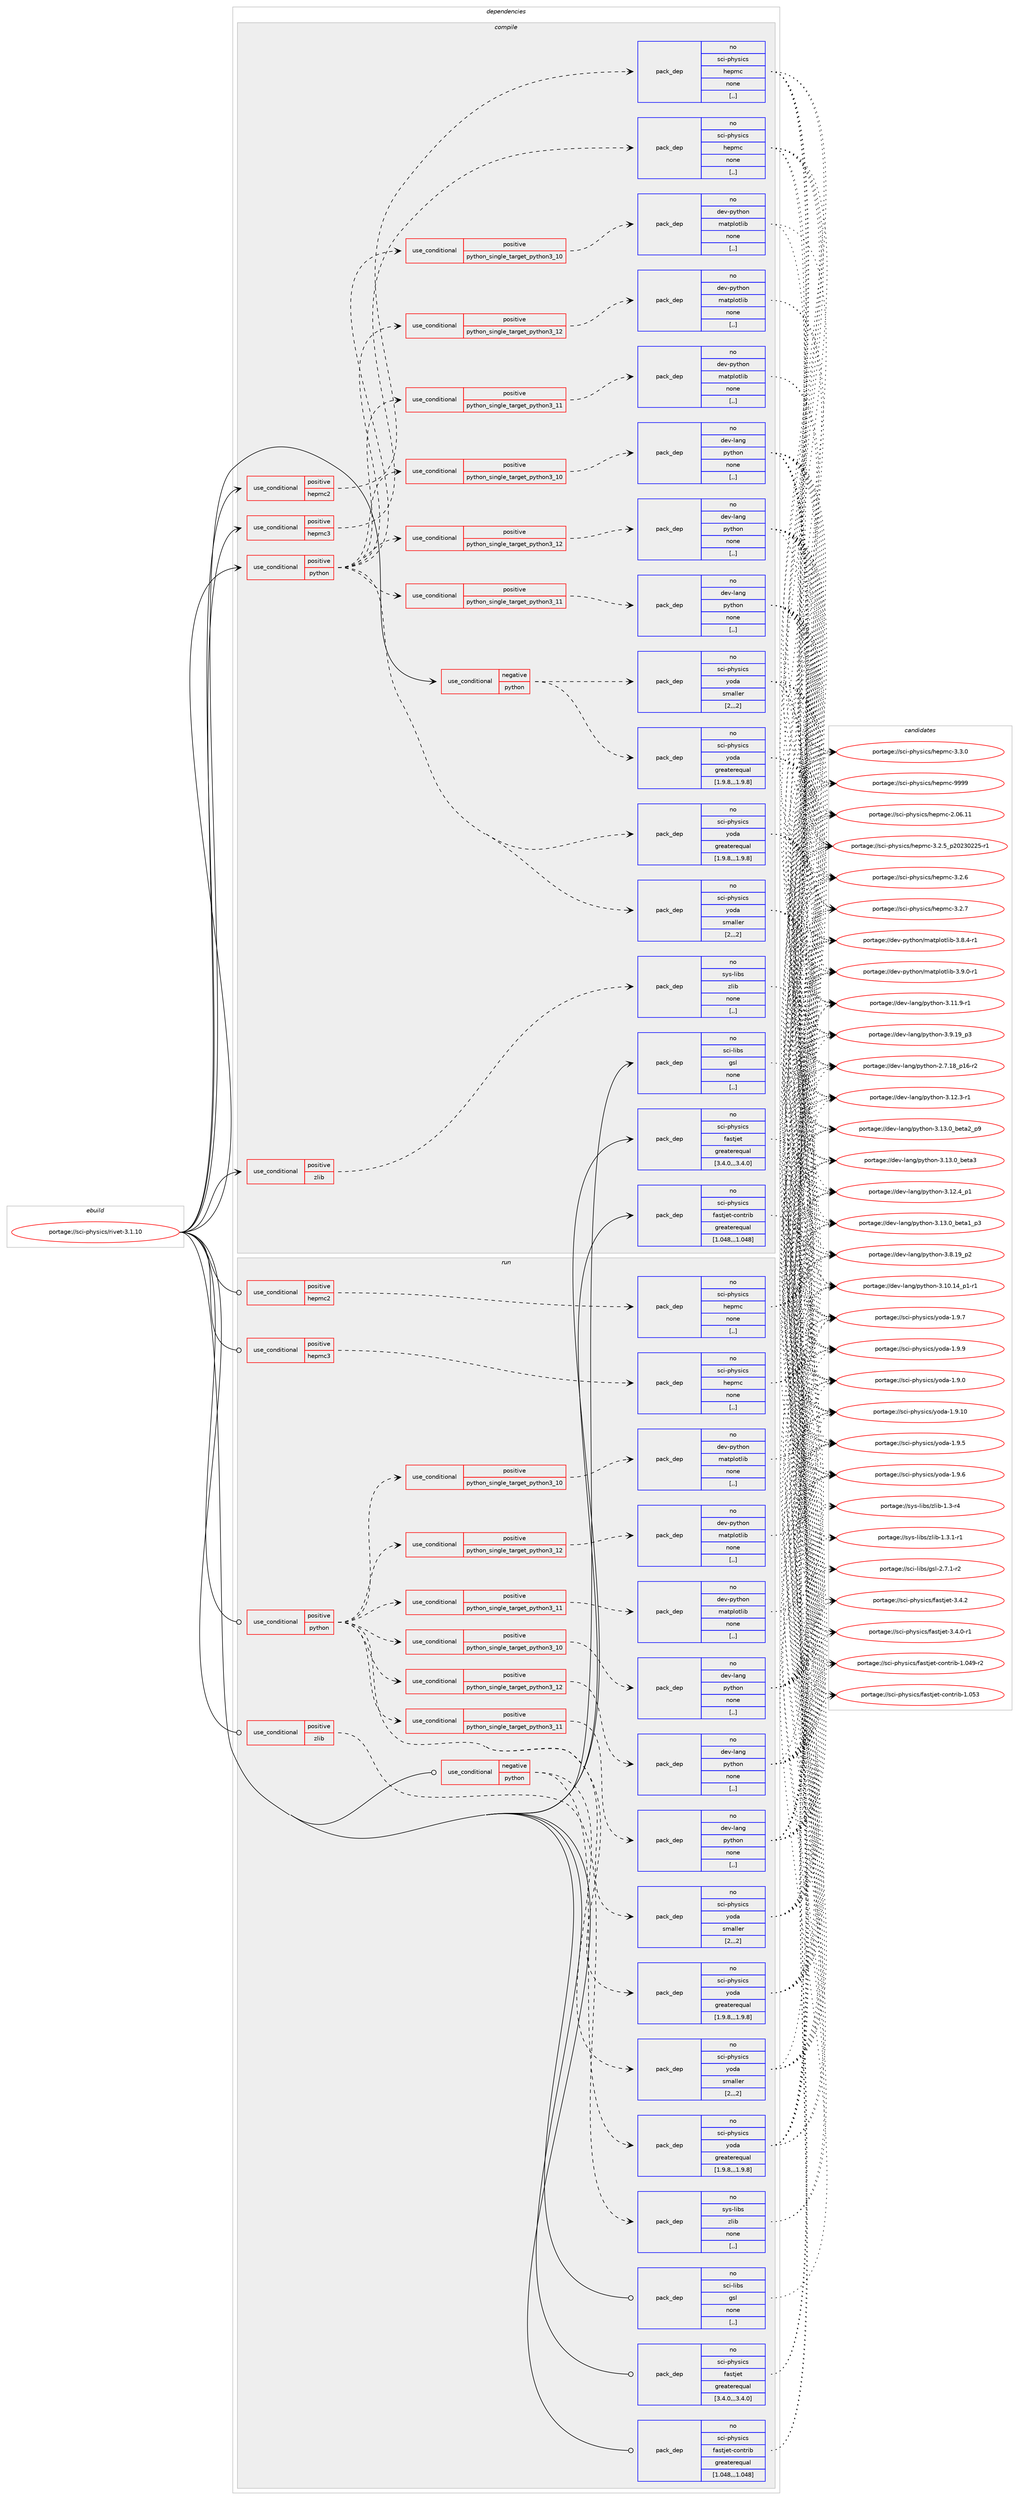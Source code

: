 digraph prolog {

# *************
# Graph options
# *************

newrank=true;
concentrate=true;
compound=true;
graph [rankdir=LR,fontname=Helvetica,fontsize=10,ranksep=1.5];#, ranksep=2.5, nodesep=0.2];
edge  [arrowhead=vee];
node  [fontname=Helvetica,fontsize=10];

# **********
# The ebuild
# **********

subgraph cluster_leftcol {
color=gray;
rank=same;
label=<<i>ebuild</i>>;
id [label="portage://sci-physics/rivet-3.1.10", color=red, width=4, href="../sci-physics/rivet-3.1.10.svg"];
}

# ****************
# The dependencies
# ****************

subgraph cluster_midcol {
color=gray;
label=<<i>dependencies</i>>;
subgraph cluster_compile {
fillcolor="#eeeeee";
style=filled;
label=<<i>compile</i>>;
subgraph cond106455 {
dependency401530 [label=<<TABLE BORDER="0" CELLBORDER="1" CELLSPACING="0" CELLPADDING="4"><TR><TD ROWSPAN="3" CELLPADDING="10">use_conditional</TD></TR><TR><TD>negative</TD></TR><TR><TD>python</TD></TR></TABLE>>, shape=none, color=red];
subgraph pack292241 {
dependency401531 [label=<<TABLE BORDER="0" CELLBORDER="1" CELLSPACING="0" CELLPADDING="4" WIDTH="220"><TR><TD ROWSPAN="6" CELLPADDING="30">pack_dep</TD></TR><TR><TD WIDTH="110">no</TD></TR><TR><TD>sci-physics</TD></TR><TR><TD>yoda</TD></TR><TR><TD>greaterequal</TD></TR><TR><TD>[1.9.8,,,1.9.8]</TD></TR></TABLE>>, shape=none, color=blue];
}
dependency401530:e -> dependency401531:w [weight=20,style="dashed",arrowhead="vee"];
subgraph pack292242 {
dependency401532 [label=<<TABLE BORDER="0" CELLBORDER="1" CELLSPACING="0" CELLPADDING="4" WIDTH="220"><TR><TD ROWSPAN="6" CELLPADDING="30">pack_dep</TD></TR><TR><TD WIDTH="110">no</TD></TR><TR><TD>sci-physics</TD></TR><TR><TD>yoda</TD></TR><TR><TD>smaller</TD></TR><TR><TD>[2,,,2]</TD></TR></TABLE>>, shape=none, color=blue];
}
dependency401530:e -> dependency401532:w [weight=20,style="dashed",arrowhead="vee"];
}
id:e -> dependency401530:w [weight=20,style="solid",arrowhead="vee"];
subgraph cond106456 {
dependency401533 [label=<<TABLE BORDER="0" CELLBORDER="1" CELLSPACING="0" CELLPADDING="4"><TR><TD ROWSPAN="3" CELLPADDING="10">use_conditional</TD></TR><TR><TD>positive</TD></TR><TR><TD>hepmc2</TD></TR></TABLE>>, shape=none, color=red];
subgraph pack292243 {
dependency401534 [label=<<TABLE BORDER="0" CELLBORDER="1" CELLSPACING="0" CELLPADDING="4" WIDTH="220"><TR><TD ROWSPAN="6" CELLPADDING="30">pack_dep</TD></TR><TR><TD WIDTH="110">no</TD></TR><TR><TD>sci-physics</TD></TR><TR><TD>hepmc</TD></TR><TR><TD>none</TD></TR><TR><TD>[,,]</TD></TR></TABLE>>, shape=none, color=blue];
}
dependency401533:e -> dependency401534:w [weight=20,style="dashed",arrowhead="vee"];
}
id:e -> dependency401533:w [weight=20,style="solid",arrowhead="vee"];
subgraph cond106457 {
dependency401535 [label=<<TABLE BORDER="0" CELLBORDER="1" CELLSPACING="0" CELLPADDING="4"><TR><TD ROWSPAN="3" CELLPADDING="10">use_conditional</TD></TR><TR><TD>positive</TD></TR><TR><TD>hepmc3</TD></TR></TABLE>>, shape=none, color=red];
subgraph pack292244 {
dependency401536 [label=<<TABLE BORDER="0" CELLBORDER="1" CELLSPACING="0" CELLPADDING="4" WIDTH="220"><TR><TD ROWSPAN="6" CELLPADDING="30">pack_dep</TD></TR><TR><TD WIDTH="110">no</TD></TR><TR><TD>sci-physics</TD></TR><TR><TD>hepmc</TD></TR><TR><TD>none</TD></TR><TR><TD>[,,]</TD></TR></TABLE>>, shape=none, color=blue];
}
dependency401535:e -> dependency401536:w [weight=20,style="dashed",arrowhead="vee"];
}
id:e -> dependency401535:w [weight=20,style="solid",arrowhead="vee"];
subgraph cond106458 {
dependency401537 [label=<<TABLE BORDER="0" CELLBORDER="1" CELLSPACING="0" CELLPADDING="4"><TR><TD ROWSPAN="3" CELLPADDING="10">use_conditional</TD></TR><TR><TD>positive</TD></TR><TR><TD>python</TD></TR></TABLE>>, shape=none, color=red];
subgraph cond106459 {
dependency401538 [label=<<TABLE BORDER="0" CELLBORDER="1" CELLSPACING="0" CELLPADDING="4"><TR><TD ROWSPAN="3" CELLPADDING="10">use_conditional</TD></TR><TR><TD>positive</TD></TR><TR><TD>python_single_target_python3_10</TD></TR></TABLE>>, shape=none, color=red];
subgraph pack292245 {
dependency401539 [label=<<TABLE BORDER="0" CELLBORDER="1" CELLSPACING="0" CELLPADDING="4" WIDTH="220"><TR><TD ROWSPAN="6" CELLPADDING="30">pack_dep</TD></TR><TR><TD WIDTH="110">no</TD></TR><TR><TD>dev-lang</TD></TR><TR><TD>python</TD></TR><TR><TD>none</TD></TR><TR><TD>[,,]</TD></TR></TABLE>>, shape=none, color=blue];
}
dependency401538:e -> dependency401539:w [weight=20,style="dashed",arrowhead="vee"];
}
dependency401537:e -> dependency401538:w [weight=20,style="dashed",arrowhead="vee"];
subgraph cond106460 {
dependency401540 [label=<<TABLE BORDER="0" CELLBORDER="1" CELLSPACING="0" CELLPADDING="4"><TR><TD ROWSPAN="3" CELLPADDING="10">use_conditional</TD></TR><TR><TD>positive</TD></TR><TR><TD>python_single_target_python3_11</TD></TR></TABLE>>, shape=none, color=red];
subgraph pack292246 {
dependency401541 [label=<<TABLE BORDER="0" CELLBORDER="1" CELLSPACING="0" CELLPADDING="4" WIDTH="220"><TR><TD ROWSPAN="6" CELLPADDING="30">pack_dep</TD></TR><TR><TD WIDTH="110">no</TD></TR><TR><TD>dev-lang</TD></TR><TR><TD>python</TD></TR><TR><TD>none</TD></TR><TR><TD>[,,]</TD></TR></TABLE>>, shape=none, color=blue];
}
dependency401540:e -> dependency401541:w [weight=20,style="dashed",arrowhead="vee"];
}
dependency401537:e -> dependency401540:w [weight=20,style="dashed",arrowhead="vee"];
subgraph cond106461 {
dependency401542 [label=<<TABLE BORDER="0" CELLBORDER="1" CELLSPACING="0" CELLPADDING="4"><TR><TD ROWSPAN="3" CELLPADDING="10">use_conditional</TD></TR><TR><TD>positive</TD></TR><TR><TD>python_single_target_python3_12</TD></TR></TABLE>>, shape=none, color=red];
subgraph pack292247 {
dependency401543 [label=<<TABLE BORDER="0" CELLBORDER="1" CELLSPACING="0" CELLPADDING="4" WIDTH="220"><TR><TD ROWSPAN="6" CELLPADDING="30">pack_dep</TD></TR><TR><TD WIDTH="110">no</TD></TR><TR><TD>dev-lang</TD></TR><TR><TD>python</TD></TR><TR><TD>none</TD></TR><TR><TD>[,,]</TD></TR></TABLE>>, shape=none, color=blue];
}
dependency401542:e -> dependency401543:w [weight=20,style="dashed",arrowhead="vee"];
}
dependency401537:e -> dependency401542:w [weight=20,style="dashed",arrowhead="vee"];
subgraph cond106462 {
dependency401544 [label=<<TABLE BORDER="0" CELLBORDER="1" CELLSPACING="0" CELLPADDING="4"><TR><TD ROWSPAN="3" CELLPADDING="10">use_conditional</TD></TR><TR><TD>positive</TD></TR><TR><TD>python_single_target_python3_10</TD></TR></TABLE>>, shape=none, color=red];
subgraph pack292248 {
dependency401545 [label=<<TABLE BORDER="0" CELLBORDER="1" CELLSPACING="0" CELLPADDING="4" WIDTH="220"><TR><TD ROWSPAN="6" CELLPADDING="30">pack_dep</TD></TR><TR><TD WIDTH="110">no</TD></TR><TR><TD>dev-python</TD></TR><TR><TD>matplotlib</TD></TR><TR><TD>none</TD></TR><TR><TD>[,,]</TD></TR></TABLE>>, shape=none, color=blue];
}
dependency401544:e -> dependency401545:w [weight=20,style="dashed",arrowhead="vee"];
}
dependency401537:e -> dependency401544:w [weight=20,style="dashed",arrowhead="vee"];
subgraph cond106463 {
dependency401546 [label=<<TABLE BORDER="0" CELLBORDER="1" CELLSPACING="0" CELLPADDING="4"><TR><TD ROWSPAN="3" CELLPADDING="10">use_conditional</TD></TR><TR><TD>positive</TD></TR><TR><TD>python_single_target_python3_11</TD></TR></TABLE>>, shape=none, color=red];
subgraph pack292249 {
dependency401547 [label=<<TABLE BORDER="0" CELLBORDER="1" CELLSPACING="0" CELLPADDING="4" WIDTH="220"><TR><TD ROWSPAN="6" CELLPADDING="30">pack_dep</TD></TR><TR><TD WIDTH="110">no</TD></TR><TR><TD>dev-python</TD></TR><TR><TD>matplotlib</TD></TR><TR><TD>none</TD></TR><TR><TD>[,,]</TD></TR></TABLE>>, shape=none, color=blue];
}
dependency401546:e -> dependency401547:w [weight=20,style="dashed",arrowhead="vee"];
}
dependency401537:e -> dependency401546:w [weight=20,style="dashed",arrowhead="vee"];
subgraph cond106464 {
dependency401548 [label=<<TABLE BORDER="0" CELLBORDER="1" CELLSPACING="0" CELLPADDING="4"><TR><TD ROWSPAN="3" CELLPADDING="10">use_conditional</TD></TR><TR><TD>positive</TD></TR><TR><TD>python_single_target_python3_12</TD></TR></TABLE>>, shape=none, color=red];
subgraph pack292250 {
dependency401549 [label=<<TABLE BORDER="0" CELLBORDER="1" CELLSPACING="0" CELLPADDING="4" WIDTH="220"><TR><TD ROWSPAN="6" CELLPADDING="30">pack_dep</TD></TR><TR><TD WIDTH="110">no</TD></TR><TR><TD>dev-python</TD></TR><TR><TD>matplotlib</TD></TR><TR><TD>none</TD></TR><TR><TD>[,,]</TD></TR></TABLE>>, shape=none, color=blue];
}
dependency401548:e -> dependency401549:w [weight=20,style="dashed",arrowhead="vee"];
}
dependency401537:e -> dependency401548:w [weight=20,style="dashed",arrowhead="vee"];
subgraph pack292251 {
dependency401550 [label=<<TABLE BORDER="0" CELLBORDER="1" CELLSPACING="0" CELLPADDING="4" WIDTH="220"><TR><TD ROWSPAN="6" CELLPADDING="30">pack_dep</TD></TR><TR><TD WIDTH="110">no</TD></TR><TR><TD>sci-physics</TD></TR><TR><TD>yoda</TD></TR><TR><TD>greaterequal</TD></TR><TR><TD>[1.9.8,,,1.9.8]</TD></TR></TABLE>>, shape=none, color=blue];
}
dependency401537:e -> dependency401550:w [weight=20,style="dashed",arrowhead="vee"];
subgraph pack292252 {
dependency401551 [label=<<TABLE BORDER="0" CELLBORDER="1" CELLSPACING="0" CELLPADDING="4" WIDTH="220"><TR><TD ROWSPAN="6" CELLPADDING="30">pack_dep</TD></TR><TR><TD WIDTH="110">no</TD></TR><TR><TD>sci-physics</TD></TR><TR><TD>yoda</TD></TR><TR><TD>smaller</TD></TR><TR><TD>[2,,,2]</TD></TR></TABLE>>, shape=none, color=blue];
}
dependency401537:e -> dependency401551:w [weight=20,style="dashed",arrowhead="vee"];
}
id:e -> dependency401537:w [weight=20,style="solid",arrowhead="vee"];
subgraph cond106465 {
dependency401552 [label=<<TABLE BORDER="0" CELLBORDER="1" CELLSPACING="0" CELLPADDING="4"><TR><TD ROWSPAN="3" CELLPADDING="10">use_conditional</TD></TR><TR><TD>positive</TD></TR><TR><TD>zlib</TD></TR></TABLE>>, shape=none, color=red];
subgraph pack292253 {
dependency401553 [label=<<TABLE BORDER="0" CELLBORDER="1" CELLSPACING="0" CELLPADDING="4" WIDTH="220"><TR><TD ROWSPAN="6" CELLPADDING="30">pack_dep</TD></TR><TR><TD WIDTH="110">no</TD></TR><TR><TD>sys-libs</TD></TR><TR><TD>zlib</TD></TR><TR><TD>none</TD></TR><TR><TD>[,,]</TD></TR></TABLE>>, shape=none, color=blue];
}
dependency401552:e -> dependency401553:w [weight=20,style="dashed",arrowhead="vee"];
}
id:e -> dependency401552:w [weight=20,style="solid",arrowhead="vee"];
subgraph pack292254 {
dependency401554 [label=<<TABLE BORDER="0" CELLBORDER="1" CELLSPACING="0" CELLPADDING="4" WIDTH="220"><TR><TD ROWSPAN="6" CELLPADDING="30">pack_dep</TD></TR><TR><TD WIDTH="110">no</TD></TR><TR><TD>sci-libs</TD></TR><TR><TD>gsl</TD></TR><TR><TD>none</TD></TR><TR><TD>[,,]</TD></TR></TABLE>>, shape=none, color=blue];
}
id:e -> dependency401554:w [weight=20,style="solid",arrowhead="vee"];
subgraph pack292255 {
dependency401555 [label=<<TABLE BORDER="0" CELLBORDER="1" CELLSPACING="0" CELLPADDING="4" WIDTH="220"><TR><TD ROWSPAN="6" CELLPADDING="30">pack_dep</TD></TR><TR><TD WIDTH="110">no</TD></TR><TR><TD>sci-physics</TD></TR><TR><TD>fastjet</TD></TR><TR><TD>greaterequal</TD></TR><TR><TD>[3.4.0,,,3.4.0]</TD></TR></TABLE>>, shape=none, color=blue];
}
id:e -> dependency401555:w [weight=20,style="solid",arrowhead="vee"];
subgraph pack292256 {
dependency401556 [label=<<TABLE BORDER="0" CELLBORDER="1" CELLSPACING="0" CELLPADDING="4" WIDTH="220"><TR><TD ROWSPAN="6" CELLPADDING="30">pack_dep</TD></TR><TR><TD WIDTH="110">no</TD></TR><TR><TD>sci-physics</TD></TR><TR><TD>fastjet-contrib</TD></TR><TR><TD>greaterequal</TD></TR><TR><TD>[1.048,,,1.048]</TD></TR></TABLE>>, shape=none, color=blue];
}
id:e -> dependency401556:w [weight=20,style="solid",arrowhead="vee"];
}
subgraph cluster_compileandrun {
fillcolor="#eeeeee";
style=filled;
label=<<i>compile and run</i>>;
}
subgraph cluster_run {
fillcolor="#eeeeee";
style=filled;
label=<<i>run</i>>;
subgraph cond106466 {
dependency401557 [label=<<TABLE BORDER="0" CELLBORDER="1" CELLSPACING="0" CELLPADDING="4"><TR><TD ROWSPAN="3" CELLPADDING="10">use_conditional</TD></TR><TR><TD>negative</TD></TR><TR><TD>python</TD></TR></TABLE>>, shape=none, color=red];
subgraph pack292257 {
dependency401558 [label=<<TABLE BORDER="0" CELLBORDER="1" CELLSPACING="0" CELLPADDING="4" WIDTH="220"><TR><TD ROWSPAN="6" CELLPADDING="30">pack_dep</TD></TR><TR><TD WIDTH="110">no</TD></TR><TR><TD>sci-physics</TD></TR><TR><TD>yoda</TD></TR><TR><TD>greaterequal</TD></TR><TR><TD>[1.9.8,,,1.9.8]</TD></TR></TABLE>>, shape=none, color=blue];
}
dependency401557:e -> dependency401558:w [weight=20,style="dashed",arrowhead="vee"];
subgraph pack292258 {
dependency401559 [label=<<TABLE BORDER="0" CELLBORDER="1" CELLSPACING="0" CELLPADDING="4" WIDTH="220"><TR><TD ROWSPAN="6" CELLPADDING="30">pack_dep</TD></TR><TR><TD WIDTH="110">no</TD></TR><TR><TD>sci-physics</TD></TR><TR><TD>yoda</TD></TR><TR><TD>smaller</TD></TR><TR><TD>[2,,,2]</TD></TR></TABLE>>, shape=none, color=blue];
}
dependency401557:e -> dependency401559:w [weight=20,style="dashed",arrowhead="vee"];
}
id:e -> dependency401557:w [weight=20,style="solid",arrowhead="odot"];
subgraph cond106467 {
dependency401560 [label=<<TABLE BORDER="0" CELLBORDER="1" CELLSPACING="0" CELLPADDING="4"><TR><TD ROWSPAN="3" CELLPADDING="10">use_conditional</TD></TR><TR><TD>positive</TD></TR><TR><TD>hepmc2</TD></TR></TABLE>>, shape=none, color=red];
subgraph pack292259 {
dependency401561 [label=<<TABLE BORDER="0" CELLBORDER="1" CELLSPACING="0" CELLPADDING="4" WIDTH="220"><TR><TD ROWSPAN="6" CELLPADDING="30">pack_dep</TD></TR><TR><TD WIDTH="110">no</TD></TR><TR><TD>sci-physics</TD></TR><TR><TD>hepmc</TD></TR><TR><TD>none</TD></TR><TR><TD>[,,]</TD></TR></TABLE>>, shape=none, color=blue];
}
dependency401560:e -> dependency401561:w [weight=20,style="dashed",arrowhead="vee"];
}
id:e -> dependency401560:w [weight=20,style="solid",arrowhead="odot"];
subgraph cond106468 {
dependency401562 [label=<<TABLE BORDER="0" CELLBORDER="1" CELLSPACING="0" CELLPADDING="4"><TR><TD ROWSPAN="3" CELLPADDING="10">use_conditional</TD></TR><TR><TD>positive</TD></TR><TR><TD>hepmc3</TD></TR></TABLE>>, shape=none, color=red];
subgraph pack292260 {
dependency401563 [label=<<TABLE BORDER="0" CELLBORDER="1" CELLSPACING="0" CELLPADDING="4" WIDTH="220"><TR><TD ROWSPAN="6" CELLPADDING="30">pack_dep</TD></TR><TR><TD WIDTH="110">no</TD></TR><TR><TD>sci-physics</TD></TR><TR><TD>hepmc</TD></TR><TR><TD>none</TD></TR><TR><TD>[,,]</TD></TR></TABLE>>, shape=none, color=blue];
}
dependency401562:e -> dependency401563:w [weight=20,style="dashed",arrowhead="vee"];
}
id:e -> dependency401562:w [weight=20,style="solid",arrowhead="odot"];
subgraph cond106469 {
dependency401564 [label=<<TABLE BORDER="0" CELLBORDER="1" CELLSPACING="0" CELLPADDING="4"><TR><TD ROWSPAN="3" CELLPADDING="10">use_conditional</TD></TR><TR><TD>positive</TD></TR><TR><TD>python</TD></TR></TABLE>>, shape=none, color=red];
subgraph cond106470 {
dependency401565 [label=<<TABLE BORDER="0" CELLBORDER="1" CELLSPACING="0" CELLPADDING="4"><TR><TD ROWSPAN="3" CELLPADDING="10">use_conditional</TD></TR><TR><TD>positive</TD></TR><TR><TD>python_single_target_python3_10</TD></TR></TABLE>>, shape=none, color=red];
subgraph pack292261 {
dependency401566 [label=<<TABLE BORDER="0" CELLBORDER="1" CELLSPACING="0" CELLPADDING="4" WIDTH="220"><TR><TD ROWSPAN="6" CELLPADDING="30">pack_dep</TD></TR><TR><TD WIDTH="110">no</TD></TR><TR><TD>dev-lang</TD></TR><TR><TD>python</TD></TR><TR><TD>none</TD></TR><TR><TD>[,,]</TD></TR></TABLE>>, shape=none, color=blue];
}
dependency401565:e -> dependency401566:w [weight=20,style="dashed",arrowhead="vee"];
}
dependency401564:e -> dependency401565:w [weight=20,style="dashed",arrowhead="vee"];
subgraph cond106471 {
dependency401567 [label=<<TABLE BORDER="0" CELLBORDER="1" CELLSPACING="0" CELLPADDING="4"><TR><TD ROWSPAN="3" CELLPADDING="10">use_conditional</TD></TR><TR><TD>positive</TD></TR><TR><TD>python_single_target_python3_11</TD></TR></TABLE>>, shape=none, color=red];
subgraph pack292262 {
dependency401568 [label=<<TABLE BORDER="0" CELLBORDER="1" CELLSPACING="0" CELLPADDING="4" WIDTH="220"><TR><TD ROWSPAN="6" CELLPADDING="30">pack_dep</TD></TR><TR><TD WIDTH="110">no</TD></TR><TR><TD>dev-lang</TD></TR><TR><TD>python</TD></TR><TR><TD>none</TD></TR><TR><TD>[,,]</TD></TR></TABLE>>, shape=none, color=blue];
}
dependency401567:e -> dependency401568:w [weight=20,style="dashed",arrowhead="vee"];
}
dependency401564:e -> dependency401567:w [weight=20,style="dashed",arrowhead="vee"];
subgraph cond106472 {
dependency401569 [label=<<TABLE BORDER="0" CELLBORDER="1" CELLSPACING="0" CELLPADDING="4"><TR><TD ROWSPAN="3" CELLPADDING="10">use_conditional</TD></TR><TR><TD>positive</TD></TR><TR><TD>python_single_target_python3_12</TD></TR></TABLE>>, shape=none, color=red];
subgraph pack292263 {
dependency401570 [label=<<TABLE BORDER="0" CELLBORDER="1" CELLSPACING="0" CELLPADDING="4" WIDTH="220"><TR><TD ROWSPAN="6" CELLPADDING="30">pack_dep</TD></TR><TR><TD WIDTH="110">no</TD></TR><TR><TD>dev-lang</TD></TR><TR><TD>python</TD></TR><TR><TD>none</TD></TR><TR><TD>[,,]</TD></TR></TABLE>>, shape=none, color=blue];
}
dependency401569:e -> dependency401570:w [weight=20,style="dashed",arrowhead="vee"];
}
dependency401564:e -> dependency401569:w [weight=20,style="dashed",arrowhead="vee"];
subgraph cond106473 {
dependency401571 [label=<<TABLE BORDER="0" CELLBORDER="1" CELLSPACING="0" CELLPADDING="4"><TR><TD ROWSPAN="3" CELLPADDING="10">use_conditional</TD></TR><TR><TD>positive</TD></TR><TR><TD>python_single_target_python3_10</TD></TR></TABLE>>, shape=none, color=red];
subgraph pack292264 {
dependency401572 [label=<<TABLE BORDER="0" CELLBORDER="1" CELLSPACING="0" CELLPADDING="4" WIDTH="220"><TR><TD ROWSPAN="6" CELLPADDING="30">pack_dep</TD></TR><TR><TD WIDTH="110">no</TD></TR><TR><TD>dev-python</TD></TR><TR><TD>matplotlib</TD></TR><TR><TD>none</TD></TR><TR><TD>[,,]</TD></TR></TABLE>>, shape=none, color=blue];
}
dependency401571:e -> dependency401572:w [weight=20,style="dashed",arrowhead="vee"];
}
dependency401564:e -> dependency401571:w [weight=20,style="dashed",arrowhead="vee"];
subgraph cond106474 {
dependency401573 [label=<<TABLE BORDER="0" CELLBORDER="1" CELLSPACING="0" CELLPADDING="4"><TR><TD ROWSPAN="3" CELLPADDING="10">use_conditional</TD></TR><TR><TD>positive</TD></TR><TR><TD>python_single_target_python3_11</TD></TR></TABLE>>, shape=none, color=red];
subgraph pack292265 {
dependency401574 [label=<<TABLE BORDER="0" CELLBORDER="1" CELLSPACING="0" CELLPADDING="4" WIDTH="220"><TR><TD ROWSPAN="6" CELLPADDING="30">pack_dep</TD></TR><TR><TD WIDTH="110">no</TD></TR><TR><TD>dev-python</TD></TR><TR><TD>matplotlib</TD></TR><TR><TD>none</TD></TR><TR><TD>[,,]</TD></TR></TABLE>>, shape=none, color=blue];
}
dependency401573:e -> dependency401574:w [weight=20,style="dashed",arrowhead="vee"];
}
dependency401564:e -> dependency401573:w [weight=20,style="dashed",arrowhead="vee"];
subgraph cond106475 {
dependency401575 [label=<<TABLE BORDER="0" CELLBORDER="1" CELLSPACING="0" CELLPADDING="4"><TR><TD ROWSPAN="3" CELLPADDING="10">use_conditional</TD></TR><TR><TD>positive</TD></TR><TR><TD>python_single_target_python3_12</TD></TR></TABLE>>, shape=none, color=red];
subgraph pack292266 {
dependency401576 [label=<<TABLE BORDER="0" CELLBORDER="1" CELLSPACING="0" CELLPADDING="4" WIDTH="220"><TR><TD ROWSPAN="6" CELLPADDING="30">pack_dep</TD></TR><TR><TD WIDTH="110">no</TD></TR><TR><TD>dev-python</TD></TR><TR><TD>matplotlib</TD></TR><TR><TD>none</TD></TR><TR><TD>[,,]</TD></TR></TABLE>>, shape=none, color=blue];
}
dependency401575:e -> dependency401576:w [weight=20,style="dashed",arrowhead="vee"];
}
dependency401564:e -> dependency401575:w [weight=20,style="dashed",arrowhead="vee"];
subgraph pack292267 {
dependency401577 [label=<<TABLE BORDER="0" CELLBORDER="1" CELLSPACING="0" CELLPADDING="4" WIDTH="220"><TR><TD ROWSPAN="6" CELLPADDING="30">pack_dep</TD></TR><TR><TD WIDTH="110">no</TD></TR><TR><TD>sci-physics</TD></TR><TR><TD>yoda</TD></TR><TR><TD>greaterequal</TD></TR><TR><TD>[1.9.8,,,1.9.8]</TD></TR></TABLE>>, shape=none, color=blue];
}
dependency401564:e -> dependency401577:w [weight=20,style="dashed",arrowhead="vee"];
subgraph pack292268 {
dependency401578 [label=<<TABLE BORDER="0" CELLBORDER="1" CELLSPACING="0" CELLPADDING="4" WIDTH="220"><TR><TD ROWSPAN="6" CELLPADDING="30">pack_dep</TD></TR><TR><TD WIDTH="110">no</TD></TR><TR><TD>sci-physics</TD></TR><TR><TD>yoda</TD></TR><TR><TD>smaller</TD></TR><TR><TD>[2,,,2]</TD></TR></TABLE>>, shape=none, color=blue];
}
dependency401564:e -> dependency401578:w [weight=20,style="dashed",arrowhead="vee"];
}
id:e -> dependency401564:w [weight=20,style="solid",arrowhead="odot"];
subgraph cond106476 {
dependency401579 [label=<<TABLE BORDER="0" CELLBORDER="1" CELLSPACING="0" CELLPADDING="4"><TR><TD ROWSPAN="3" CELLPADDING="10">use_conditional</TD></TR><TR><TD>positive</TD></TR><TR><TD>zlib</TD></TR></TABLE>>, shape=none, color=red];
subgraph pack292269 {
dependency401580 [label=<<TABLE BORDER="0" CELLBORDER="1" CELLSPACING="0" CELLPADDING="4" WIDTH="220"><TR><TD ROWSPAN="6" CELLPADDING="30">pack_dep</TD></TR><TR><TD WIDTH="110">no</TD></TR><TR><TD>sys-libs</TD></TR><TR><TD>zlib</TD></TR><TR><TD>none</TD></TR><TR><TD>[,,]</TD></TR></TABLE>>, shape=none, color=blue];
}
dependency401579:e -> dependency401580:w [weight=20,style="dashed",arrowhead="vee"];
}
id:e -> dependency401579:w [weight=20,style="solid",arrowhead="odot"];
subgraph pack292270 {
dependency401581 [label=<<TABLE BORDER="0" CELLBORDER="1" CELLSPACING="0" CELLPADDING="4" WIDTH="220"><TR><TD ROWSPAN="6" CELLPADDING="30">pack_dep</TD></TR><TR><TD WIDTH="110">no</TD></TR><TR><TD>sci-libs</TD></TR><TR><TD>gsl</TD></TR><TR><TD>none</TD></TR><TR><TD>[,,]</TD></TR></TABLE>>, shape=none, color=blue];
}
id:e -> dependency401581:w [weight=20,style="solid",arrowhead="odot"];
subgraph pack292271 {
dependency401582 [label=<<TABLE BORDER="0" CELLBORDER="1" CELLSPACING="0" CELLPADDING="4" WIDTH="220"><TR><TD ROWSPAN="6" CELLPADDING="30">pack_dep</TD></TR><TR><TD WIDTH="110">no</TD></TR><TR><TD>sci-physics</TD></TR><TR><TD>fastjet</TD></TR><TR><TD>greaterequal</TD></TR><TR><TD>[3.4.0,,,3.4.0]</TD></TR></TABLE>>, shape=none, color=blue];
}
id:e -> dependency401582:w [weight=20,style="solid",arrowhead="odot"];
subgraph pack292272 {
dependency401583 [label=<<TABLE BORDER="0" CELLBORDER="1" CELLSPACING="0" CELLPADDING="4" WIDTH="220"><TR><TD ROWSPAN="6" CELLPADDING="30">pack_dep</TD></TR><TR><TD WIDTH="110">no</TD></TR><TR><TD>sci-physics</TD></TR><TR><TD>fastjet-contrib</TD></TR><TR><TD>greaterequal</TD></TR><TR><TD>[1.048,,,1.048]</TD></TR></TABLE>>, shape=none, color=blue];
}
id:e -> dependency401583:w [weight=20,style="solid",arrowhead="odot"];
}
}

# **************
# The candidates
# **************

subgraph cluster_choices {
rank=same;
color=gray;
label=<<i>candidates</i>>;

subgraph choice292241 {
color=black;
nodesep=1;
choice1159910545112104121115105991154712111110097454946574648 [label="portage://sci-physics/yoda-1.9.0", color=red, width=4,href="../sci-physics/yoda-1.9.0.svg"];
choice115991054511210412111510599115471211111009745494657464948 [label="portage://sci-physics/yoda-1.9.10", color=red, width=4,href="../sci-physics/yoda-1.9.10.svg"];
choice1159910545112104121115105991154712111110097454946574653 [label="portage://sci-physics/yoda-1.9.5", color=red, width=4,href="../sci-physics/yoda-1.9.5.svg"];
choice1159910545112104121115105991154712111110097454946574654 [label="portage://sci-physics/yoda-1.9.6", color=red, width=4,href="../sci-physics/yoda-1.9.6.svg"];
choice1159910545112104121115105991154712111110097454946574655 [label="portage://sci-physics/yoda-1.9.7", color=red, width=4,href="../sci-physics/yoda-1.9.7.svg"];
choice1159910545112104121115105991154712111110097454946574657 [label="portage://sci-physics/yoda-1.9.9", color=red, width=4,href="../sci-physics/yoda-1.9.9.svg"];
dependency401531:e -> choice1159910545112104121115105991154712111110097454946574648:w [style=dotted,weight="100"];
dependency401531:e -> choice115991054511210412111510599115471211111009745494657464948:w [style=dotted,weight="100"];
dependency401531:e -> choice1159910545112104121115105991154712111110097454946574653:w [style=dotted,weight="100"];
dependency401531:e -> choice1159910545112104121115105991154712111110097454946574654:w [style=dotted,weight="100"];
dependency401531:e -> choice1159910545112104121115105991154712111110097454946574655:w [style=dotted,weight="100"];
dependency401531:e -> choice1159910545112104121115105991154712111110097454946574657:w [style=dotted,weight="100"];
}
subgraph choice292242 {
color=black;
nodesep=1;
choice1159910545112104121115105991154712111110097454946574648 [label="portage://sci-physics/yoda-1.9.0", color=red, width=4,href="../sci-physics/yoda-1.9.0.svg"];
choice115991054511210412111510599115471211111009745494657464948 [label="portage://sci-physics/yoda-1.9.10", color=red, width=4,href="../sci-physics/yoda-1.9.10.svg"];
choice1159910545112104121115105991154712111110097454946574653 [label="portage://sci-physics/yoda-1.9.5", color=red, width=4,href="../sci-physics/yoda-1.9.5.svg"];
choice1159910545112104121115105991154712111110097454946574654 [label="portage://sci-physics/yoda-1.9.6", color=red, width=4,href="../sci-physics/yoda-1.9.6.svg"];
choice1159910545112104121115105991154712111110097454946574655 [label="portage://sci-physics/yoda-1.9.7", color=red, width=4,href="../sci-physics/yoda-1.9.7.svg"];
choice1159910545112104121115105991154712111110097454946574657 [label="portage://sci-physics/yoda-1.9.9", color=red, width=4,href="../sci-physics/yoda-1.9.9.svg"];
dependency401532:e -> choice1159910545112104121115105991154712111110097454946574648:w [style=dotted,weight="100"];
dependency401532:e -> choice115991054511210412111510599115471211111009745494657464948:w [style=dotted,weight="100"];
dependency401532:e -> choice1159910545112104121115105991154712111110097454946574653:w [style=dotted,weight="100"];
dependency401532:e -> choice1159910545112104121115105991154712111110097454946574654:w [style=dotted,weight="100"];
dependency401532:e -> choice1159910545112104121115105991154712111110097454946574655:w [style=dotted,weight="100"];
dependency401532:e -> choice1159910545112104121115105991154712111110097454946574657:w [style=dotted,weight="100"];
}
subgraph choice292243 {
color=black;
nodesep=1;
choice11599105451121041211151059911547104101112109994550464854464949 [label="portage://sci-physics/hepmc-2.06.11", color=red, width=4,href="../sci-physics/hepmc-2.06.11.svg"];
choice11599105451121041211151059911547104101112109994551465046539511250485051485050534511449 [label="portage://sci-physics/hepmc-3.2.5_p20230225-r1", color=red, width=4,href="../sci-physics/hepmc-3.2.5_p20230225-r1.svg"];
choice1159910545112104121115105991154710410111210999455146504654 [label="portage://sci-physics/hepmc-3.2.6", color=red, width=4,href="../sci-physics/hepmc-3.2.6.svg"];
choice1159910545112104121115105991154710410111210999455146504655 [label="portage://sci-physics/hepmc-3.2.7", color=red, width=4,href="../sci-physics/hepmc-3.2.7.svg"];
choice1159910545112104121115105991154710410111210999455146514648 [label="portage://sci-physics/hepmc-3.3.0", color=red, width=4,href="../sci-physics/hepmc-3.3.0.svg"];
choice11599105451121041211151059911547104101112109994557575757 [label="portage://sci-physics/hepmc-9999", color=red, width=4,href="../sci-physics/hepmc-9999.svg"];
dependency401534:e -> choice11599105451121041211151059911547104101112109994550464854464949:w [style=dotted,weight="100"];
dependency401534:e -> choice11599105451121041211151059911547104101112109994551465046539511250485051485050534511449:w [style=dotted,weight="100"];
dependency401534:e -> choice1159910545112104121115105991154710410111210999455146504654:w [style=dotted,weight="100"];
dependency401534:e -> choice1159910545112104121115105991154710410111210999455146504655:w [style=dotted,weight="100"];
dependency401534:e -> choice1159910545112104121115105991154710410111210999455146514648:w [style=dotted,weight="100"];
dependency401534:e -> choice11599105451121041211151059911547104101112109994557575757:w [style=dotted,weight="100"];
}
subgraph choice292244 {
color=black;
nodesep=1;
choice11599105451121041211151059911547104101112109994550464854464949 [label="portage://sci-physics/hepmc-2.06.11", color=red, width=4,href="../sci-physics/hepmc-2.06.11.svg"];
choice11599105451121041211151059911547104101112109994551465046539511250485051485050534511449 [label="portage://sci-physics/hepmc-3.2.5_p20230225-r1", color=red, width=4,href="../sci-physics/hepmc-3.2.5_p20230225-r1.svg"];
choice1159910545112104121115105991154710410111210999455146504654 [label="portage://sci-physics/hepmc-3.2.6", color=red, width=4,href="../sci-physics/hepmc-3.2.6.svg"];
choice1159910545112104121115105991154710410111210999455146504655 [label="portage://sci-physics/hepmc-3.2.7", color=red, width=4,href="../sci-physics/hepmc-3.2.7.svg"];
choice1159910545112104121115105991154710410111210999455146514648 [label="portage://sci-physics/hepmc-3.3.0", color=red, width=4,href="../sci-physics/hepmc-3.3.0.svg"];
choice11599105451121041211151059911547104101112109994557575757 [label="portage://sci-physics/hepmc-9999", color=red, width=4,href="../sci-physics/hepmc-9999.svg"];
dependency401536:e -> choice11599105451121041211151059911547104101112109994550464854464949:w [style=dotted,weight="100"];
dependency401536:e -> choice11599105451121041211151059911547104101112109994551465046539511250485051485050534511449:w [style=dotted,weight="100"];
dependency401536:e -> choice1159910545112104121115105991154710410111210999455146504654:w [style=dotted,weight="100"];
dependency401536:e -> choice1159910545112104121115105991154710410111210999455146504655:w [style=dotted,weight="100"];
dependency401536:e -> choice1159910545112104121115105991154710410111210999455146514648:w [style=dotted,weight="100"];
dependency401536:e -> choice11599105451121041211151059911547104101112109994557575757:w [style=dotted,weight="100"];
}
subgraph choice292245 {
color=black;
nodesep=1;
choice100101118451089711010347112121116104111110455046554649569511249544511450 [label="portage://dev-lang/python-2.7.18_p16-r2", color=red, width=4,href="../dev-lang/python-2.7.18_p16-r2.svg"];
choice100101118451089711010347112121116104111110455146494846495295112494511449 [label="portage://dev-lang/python-3.10.14_p1-r1", color=red, width=4,href="../dev-lang/python-3.10.14_p1-r1.svg"];
choice100101118451089711010347112121116104111110455146494946574511449 [label="portage://dev-lang/python-3.11.9-r1", color=red, width=4,href="../dev-lang/python-3.11.9-r1.svg"];
choice100101118451089711010347112121116104111110455146495046514511449 [label="portage://dev-lang/python-3.12.3-r1", color=red, width=4,href="../dev-lang/python-3.12.3-r1.svg"];
choice100101118451089711010347112121116104111110455146495046529511249 [label="portage://dev-lang/python-3.12.4_p1", color=red, width=4,href="../dev-lang/python-3.12.4_p1.svg"];
choice10010111845108971101034711212111610411111045514649514648959810111697499511251 [label="portage://dev-lang/python-3.13.0_beta1_p3", color=red, width=4,href="../dev-lang/python-3.13.0_beta1_p3.svg"];
choice10010111845108971101034711212111610411111045514649514648959810111697509511257 [label="portage://dev-lang/python-3.13.0_beta2_p9", color=red, width=4,href="../dev-lang/python-3.13.0_beta2_p9.svg"];
choice1001011184510897110103471121211161041111104551464951464895981011169751 [label="portage://dev-lang/python-3.13.0_beta3", color=red, width=4,href="../dev-lang/python-3.13.0_beta3.svg"];
choice100101118451089711010347112121116104111110455146564649579511250 [label="portage://dev-lang/python-3.8.19_p2", color=red, width=4,href="../dev-lang/python-3.8.19_p2.svg"];
choice100101118451089711010347112121116104111110455146574649579511251 [label="portage://dev-lang/python-3.9.19_p3", color=red, width=4,href="../dev-lang/python-3.9.19_p3.svg"];
dependency401539:e -> choice100101118451089711010347112121116104111110455046554649569511249544511450:w [style=dotted,weight="100"];
dependency401539:e -> choice100101118451089711010347112121116104111110455146494846495295112494511449:w [style=dotted,weight="100"];
dependency401539:e -> choice100101118451089711010347112121116104111110455146494946574511449:w [style=dotted,weight="100"];
dependency401539:e -> choice100101118451089711010347112121116104111110455146495046514511449:w [style=dotted,weight="100"];
dependency401539:e -> choice100101118451089711010347112121116104111110455146495046529511249:w [style=dotted,weight="100"];
dependency401539:e -> choice10010111845108971101034711212111610411111045514649514648959810111697499511251:w [style=dotted,weight="100"];
dependency401539:e -> choice10010111845108971101034711212111610411111045514649514648959810111697509511257:w [style=dotted,weight="100"];
dependency401539:e -> choice1001011184510897110103471121211161041111104551464951464895981011169751:w [style=dotted,weight="100"];
dependency401539:e -> choice100101118451089711010347112121116104111110455146564649579511250:w [style=dotted,weight="100"];
dependency401539:e -> choice100101118451089711010347112121116104111110455146574649579511251:w [style=dotted,weight="100"];
}
subgraph choice292246 {
color=black;
nodesep=1;
choice100101118451089711010347112121116104111110455046554649569511249544511450 [label="portage://dev-lang/python-2.7.18_p16-r2", color=red, width=4,href="../dev-lang/python-2.7.18_p16-r2.svg"];
choice100101118451089711010347112121116104111110455146494846495295112494511449 [label="portage://dev-lang/python-3.10.14_p1-r1", color=red, width=4,href="../dev-lang/python-3.10.14_p1-r1.svg"];
choice100101118451089711010347112121116104111110455146494946574511449 [label="portage://dev-lang/python-3.11.9-r1", color=red, width=4,href="../dev-lang/python-3.11.9-r1.svg"];
choice100101118451089711010347112121116104111110455146495046514511449 [label="portage://dev-lang/python-3.12.3-r1", color=red, width=4,href="../dev-lang/python-3.12.3-r1.svg"];
choice100101118451089711010347112121116104111110455146495046529511249 [label="portage://dev-lang/python-3.12.4_p1", color=red, width=4,href="../dev-lang/python-3.12.4_p1.svg"];
choice10010111845108971101034711212111610411111045514649514648959810111697499511251 [label="portage://dev-lang/python-3.13.0_beta1_p3", color=red, width=4,href="../dev-lang/python-3.13.0_beta1_p3.svg"];
choice10010111845108971101034711212111610411111045514649514648959810111697509511257 [label="portage://dev-lang/python-3.13.0_beta2_p9", color=red, width=4,href="../dev-lang/python-3.13.0_beta2_p9.svg"];
choice1001011184510897110103471121211161041111104551464951464895981011169751 [label="portage://dev-lang/python-3.13.0_beta3", color=red, width=4,href="../dev-lang/python-3.13.0_beta3.svg"];
choice100101118451089711010347112121116104111110455146564649579511250 [label="portage://dev-lang/python-3.8.19_p2", color=red, width=4,href="../dev-lang/python-3.8.19_p2.svg"];
choice100101118451089711010347112121116104111110455146574649579511251 [label="portage://dev-lang/python-3.9.19_p3", color=red, width=4,href="../dev-lang/python-3.9.19_p3.svg"];
dependency401541:e -> choice100101118451089711010347112121116104111110455046554649569511249544511450:w [style=dotted,weight="100"];
dependency401541:e -> choice100101118451089711010347112121116104111110455146494846495295112494511449:w [style=dotted,weight="100"];
dependency401541:e -> choice100101118451089711010347112121116104111110455146494946574511449:w [style=dotted,weight="100"];
dependency401541:e -> choice100101118451089711010347112121116104111110455146495046514511449:w [style=dotted,weight="100"];
dependency401541:e -> choice100101118451089711010347112121116104111110455146495046529511249:w [style=dotted,weight="100"];
dependency401541:e -> choice10010111845108971101034711212111610411111045514649514648959810111697499511251:w [style=dotted,weight="100"];
dependency401541:e -> choice10010111845108971101034711212111610411111045514649514648959810111697509511257:w [style=dotted,weight="100"];
dependency401541:e -> choice1001011184510897110103471121211161041111104551464951464895981011169751:w [style=dotted,weight="100"];
dependency401541:e -> choice100101118451089711010347112121116104111110455146564649579511250:w [style=dotted,weight="100"];
dependency401541:e -> choice100101118451089711010347112121116104111110455146574649579511251:w [style=dotted,weight="100"];
}
subgraph choice292247 {
color=black;
nodesep=1;
choice100101118451089711010347112121116104111110455046554649569511249544511450 [label="portage://dev-lang/python-2.7.18_p16-r2", color=red, width=4,href="../dev-lang/python-2.7.18_p16-r2.svg"];
choice100101118451089711010347112121116104111110455146494846495295112494511449 [label="portage://dev-lang/python-3.10.14_p1-r1", color=red, width=4,href="../dev-lang/python-3.10.14_p1-r1.svg"];
choice100101118451089711010347112121116104111110455146494946574511449 [label="portage://dev-lang/python-3.11.9-r1", color=red, width=4,href="../dev-lang/python-3.11.9-r1.svg"];
choice100101118451089711010347112121116104111110455146495046514511449 [label="portage://dev-lang/python-3.12.3-r1", color=red, width=4,href="../dev-lang/python-3.12.3-r1.svg"];
choice100101118451089711010347112121116104111110455146495046529511249 [label="portage://dev-lang/python-3.12.4_p1", color=red, width=4,href="../dev-lang/python-3.12.4_p1.svg"];
choice10010111845108971101034711212111610411111045514649514648959810111697499511251 [label="portage://dev-lang/python-3.13.0_beta1_p3", color=red, width=4,href="../dev-lang/python-3.13.0_beta1_p3.svg"];
choice10010111845108971101034711212111610411111045514649514648959810111697509511257 [label="portage://dev-lang/python-3.13.0_beta2_p9", color=red, width=4,href="../dev-lang/python-3.13.0_beta2_p9.svg"];
choice1001011184510897110103471121211161041111104551464951464895981011169751 [label="portage://dev-lang/python-3.13.0_beta3", color=red, width=4,href="../dev-lang/python-3.13.0_beta3.svg"];
choice100101118451089711010347112121116104111110455146564649579511250 [label="portage://dev-lang/python-3.8.19_p2", color=red, width=4,href="../dev-lang/python-3.8.19_p2.svg"];
choice100101118451089711010347112121116104111110455146574649579511251 [label="portage://dev-lang/python-3.9.19_p3", color=red, width=4,href="../dev-lang/python-3.9.19_p3.svg"];
dependency401543:e -> choice100101118451089711010347112121116104111110455046554649569511249544511450:w [style=dotted,weight="100"];
dependency401543:e -> choice100101118451089711010347112121116104111110455146494846495295112494511449:w [style=dotted,weight="100"];
dependency401543:e -> choice100101118451089711010347112121116104111110455146494946574511449:w [style=dotted,weight="100"];
dependency401543:e -> choice100101118451089711010347112121116104111110455146495046514511449:w [style=dotted,weight="100"];
dependency401543:e -> choice100101118451089711010347112121116104111110455146495046529511249:w [style=dotted,weight="100"];
dependency401543:e -> choice10010111845108971101034711212111610411111045514649514648959810111697499511251:w [style=dotted,weight="100"];
dependency401543:e -> choice10010111845108971101034711212111610411111045514649514648959810111697509511257:w [style=dotted,weight="100"];
dependency401543:e -> choice1001011184510897110103471121211161041111104551464951464895981011169751:w [style=dotted,weight="100"];
dependency401543:e -> choice100101118451089711010347112121116104111110455146564649579511250:w [style=dotted,weight="100"];
dependency401543:e -> choice100101118451089711010347112121116104111110455146574649579511251:w [style=dotted,weight="100"];
}
subgraph choice292248 {
color=black;
nodesep=1;
choice100101118451121211161041111104710997116112108111116108105984551465646524511449 [label="portage://dev-python/matplotlib-3.8.4-r1", color=red, width=4,href="../dev-python/matplotlib-3.8.4-r1.svg"];
choice100101118451121211161041111104710997116112108111116108105984551465746484511449 [label="portage://dev-python/matplotlib-3.9.0-r1", color=red, width=4,href="../dev-python/matplotlib-3.9.0-r1.svg"];
dependency401545:e -> choice100101118451121211161041111104710997116112108111116108105984551465646524511449:w [style=dotted,weight="100"];
dependency401545:e -> choice100101118451121211161041111104710997116112108111116108105984551465746484511449:w [style=dotted,weight="100"];
}
subgraph choice292249 {
color=black;
nodesep=1;
choice100101118451121211161041111104710997116112108111116108105984551465646524511449 [label="portage://dev-python/matplotlib-3.8.4-r1", color=red, width=4,href="../dev-python/matplotlib-3.8.4-r1.svg"];
choice100101118451121211161041111104710997116112108111116108105984551465746484511449 [label="portage://dev-python/matplotlib-3.9.0-r1", color=red, width=4,href="../dev-python/matplotlib-3.9.0-r1.svg"];
dependency401547:e -> choice100101118451121211161041111104710997116112108111116108105984551465646524511449:w [style=dotted,weight="100"];
dependency401547:e -> choice100101118451121211161041111104710997116112108111116108105984551465746484511449:w [style=dotted,weight="100"];
}
subgraph choice292250 {
color=black;
nodesep=1;
choice100101118451121211161041111104710997116112108111116108105984551465646524511449 [label="portage://dev-python/matplotlib-3.8.4-r1", color=red, width=4,href="../dev-python/matplotlib-3.8.4-r1.svg"];
choice100101118451121211161041111104710997116112108111116108105984551465746484511449 [label="portage://dev-python/matplotlib-3.9.0-r1", color=red, width=4,href="../dev-python/matplotlib-3.9.0-r1.svg"];
dependency401549:e -> choice100101118451121211161041111104710997116112108111116108105984551465646524511449:w [style=dotted,weight="100"];
dependency401549:e -> choice100101118451121211161041111104710997116112108111116108105984551465746484511449:w [style=dotted,weight="100"];
}
subgraph choice292251 {
color=black;
nodesep=1;
choice1159910545112104121115105991154712111110097454946574648 [label="portage://sci-physics/yoda-1.9.0", color=red, width=4,href="../sci-physics/yoda-1.9.0.svg"];
choice115991054511210412111510599115471211111009745494657464948 [label="portage://sci-physics/yoda-1.9.10", color=red, width=4,href="../sci-physics/yoda-1.9.10.svg"];
choice1159910545112104121115105991154712111110097454946574653 [label="portage://sci-physics/yoda-1.9.5", color=red, width=4,href="../sci-physics/yoda-1.9.5.svg"];
choice1159910545112104121115105991154712111110097454946574654 [label="portage://sci-physics/yoda-1.9.6", color=red, width=4,href="../sci-physics/yoda-1.9.6.svg"];
choice1159910545112104121115105991154712111110097454946574655 [label="portage://sci-physics/yoda-1.9.7", color=red, width=4,href="../sci-physics/yoda-1.9.7.svg"];
choice1159910545112104121115105991154712111110097454946574657 [label="portage://sci-physics/yoda-1.9.9", color=red, width=4,href="../sci-physics/yoda-1.9.9.svg"];
dependency401550:e -> choice1159910545112104121115105991154712111110097454946574648:w [style=dotted,weight="100"];
dependency401550:e -> choice115991054511210412111510599115471211111009745494657464948:w [style=dotted,weight="100"];
dependency401550:e -> choice1159910545112104121115105991154712111110097454946574653:w [style=dotted,weight="100"];
dependency401550:e -> choice1159910545112104121115105991154712111110097454946574654:w [style=dotted,weight="100"];
dependency401550:e -> choice1159910545112104121115105991154712111110097454946574655:w [style=dotted,weight="100"];
dependency401550:e -> choice1159910545112104121115105991154712111110097454946574657:w [style=dotted,weight="100"];
}
subgraph choice292252 {
color=black;
nodesep=1;
choice1159910545112104121115105991154712111110097454946574648 [label="portage://sci-physics/yoda-1.9.0", color=red, width=4,href="../sci-physics/yoda-1.9.0.svg"];
choice115991054511210412111510599115471211111009745494657464948 [label="portage://sci-physics/yoda-1.9.10", color=red, width=4,href="../sci-physics/yoda-1.9.10.svg"];
choice1159910545112104121115105991154712111110097454946574653 [label="portage://sci-physics/yoda-1.9.5", color=red, width=4,href="../sci-physics/yoda-1.9.5.svg"];
choice1159910545112104121115105991154712111110097454946574654 [label="portage://sci-physics/yoda-1.9.6", color=red, width=4,href="../sci-physics/yoda-1.9.6.svg"];
choice1159910545112104121115105991154712111110097454946574655 [label="portage://sci-physics/yoda-1.9.7", color=red, width=4,href="../sci-physics/yoda-1.9.7.svg"];
choice1159910545112104121115105991154712111110097454946574657 [label="portage://sci-physics/yoda-1.9.9", color=red, width=4,href="../sci-physics/yoda-1.9.9.svg"];
dependency401551:e -> choice1159910545112104121115105991154712111110097454946574648:w [style=dotted,weight="100"];
dependency401551:e -> choice115991054511210412111510599115471211111009745494657464948:w [style=dotted,weight="100"];
dependency401551:e -> choice1159910545112104121115105991154712111110097454946574653:w [style=dotted,weight="100"];
dependency401551:e -> choice1159910545112104121115105991154712111110097454946574654:w [style=dotted,weight="100"];
dependency401551:e -> choice1159910545112104121115105991154712111110097454946574655:w [style=dotted,weight="100"];
dependency401551:e -> choice1159910545112104121115105991154712111110097454946574657:w [style=dotted,weight="100"];
}
subgraph choice292253 {
color=black;
nodesep=1;
choice11512111545108105981154712210810598454946514511452 [label="portage://sys-libs/zlib-1.3-r4", color=red, width=4,href="../sys-libs/zlib-1.3-r4.svg"];
choice115121115451081059811547122108105984549465146494511449 [label="portage://sys-libs/zlib-1.3.1-r1", color=red, width=4,href="../sys-libs/zlib-1.3.1-r1.svg"];
dependency401553:e -> choice11512111545108105981154712210810598454946514511452:w [style=dotted,weight="100"];
dependency401553:e -> choice115121115451081059811547122108105984549465146494511449:w [style=dotted,weight="100"];
}
subgraph choice292254 {
color=black;
nodesep=1;
choice115991054510810598115471031151084550465546494511450 [label="portage://sci-libs/gsl-2.7.1-r2", color=red, width=4,href="../sci-libs/gsl-2.7.1-r2.svg"];
dependency401554:e -> choice115991054510810598115471031151084550465546494511450:w [style=dotted,weight="100"];
}
subgraph choice292255 {
color=black;
nodesep=1;
choice11599105451121041211151059911547102971151161061011164551465246484511449 [label="portage://sci-physics/fastjet-3.4.0-r1", color=red, width=4,href="../sci-physics/fastjet-3.4.0-r1.svg"];
choice1159910545112104121115105991154710297115116106101116455146524650 [label="portage://sci-physics/fastjet-3.4.2", color=red, width=4,href="../sci-physics/fastjet-3.4.2.svg"];
dependency401555:e -> choice11599105451121041211151059911547102971151161061011164551465246484511449:w [style=dotted,weight="100"];
dependency401555:e -> choice1159910545112104121115105991154710297115116106101116455146524650:w [style=dotted,weight="100"];
}
subgraph choice292256 {
color=black;
nodesep=1;
choice11599105451121041211151059911547102971151161061011164599111110116114105984549464852574511450 [label="portage://sci-physics/fastjet-contrib-1.049-r2", color=red, width=4,href="../sci-physics/fastjet-contrib-1.049-r2.svg"];
choice1159910545112104121115105991154710297115116106101116459911111011611410598454946485351 [label="portage://sci-physics/fastjet-contrib-1.053", color=red, width=4,href="../sci-physics/fastjet-contrib-1.053.svg"];
dependency401556:e -> choice11599105451121041211151059911547102971151161061011164599111110116114105984549464852574511450:w [style=dotted,weight="100"];
dependency401556:e -> choice1159910545112104121115105991154710297115116106101116459911111011611410598454946485351:w [style=dotted,weight="100"];
}
subgraph choice292257 {
color=black;
nodesep=1;
choice1159910545112104121115105991154712111110097454946574648 [label="portage://sci-physics/yoda-1.9.0", color=red, width=4,href="../sci-physics/yoda-1.9.0.svg"];
choice115991054511210412111510599115471211111009745494657464948 [label="portage://sci-physics/yoda-1.9.10", color=red, width=4,href="../sci-physics/yoda-1.9.10.svg"];
choice1159910545112104121115105991154712111110097454946574653 [label="portage://sci-physics/yoda-1.9.5", color=red, width=4,href="../sci-physics/yoda-1.9.5.svg"];
choice1159910545112104121115105991154712111110097454946574654 [label="portage://sci-physics/yoda-1.9.6", color=red, width=4,href="../sci-physics/yoda-1.9.6.svg"];
choice1159910545112104121115105991154712111110097454946574655 [label="portage://sci-physics/yoda-1.9.7", color=red, width=4,href="../sci-physics/yoda-1.9.7.svg"];
choice1159910545112104121115105991154712111110097454946574657 [label="portage://sci-physics/yoda-1.9.9", color=red, width=4,href="../sci-physics/yoda-1.9.9.svg"];
dependency401558:e -> choice1159910545112104121115105991154712111110097454946574648:w [style=dotted,weight="100"];
dependency401558:e -> choice115991054511210412111510599115471211111009745494657464948:w [style=dotted,weight="100"];
dependency401558:e -> choice1159910545112104121115105991154712111110097454946574653:w [style=dotted,weight="100"];
dependency401558:e -> choice1159910545112104121115105991154712111110097454946574654:w [style=dotted,weight="100"];
dependency401558:e -> choice1159910545112104121115105991154712111110097454946574655:w [style=dotted,weight="100"];
dependency401558:e -> choice1159910545112104121115105991154712111110097454946574657:w [style=dotted,weight="100"];
}
subgraph choice292258 {
color=black;
nodesep=1;
choice1159910545112104121115105991154712111110097454946574648 [label="portage://sci-physics/yoda-1.9.0", color=red, width=4,href="../sci-physics/yoda-1.9.0.svg"];
choice115991054511210412111510599115471211111009745494657464948 [label="portage://sci-physics/yoda-1.9.10", color=red, width=4,href="../sci-physics/yoda-1.9.10.svg"];
choice1159910545112104121115105991154712111110097454946574653 [label="portage://sci-physics/yoda-1.9.5", color=red, width=4,href="../sci-physics/yoda-1.9.5.svg"];
choice1159910545112104121115105991154712111110097454946574654 [label="portage://sci-physics/yoda-1.9.6", color=red, width=4,href="../sci-physics/yoda-1.9.6.svg"];
choice1159910545112104121115105991154712111110097454946574655 [label="portage://sci-physics/yoda-1.9.7", color=red, width=4,href="../sci-physics/yoda-1.9.7.svg"];
choice1159910545112104121115105991154712111110097454946574657 [label="portage://sci-physics/yoda-1.9.9", color=red, width=4,href="../sci-physics/yoda-1.9.9.svg"];
dependency401559:e -> choice1159910545112104121115105991154712111110097454946574648:w [style=dotted,weight="100"];
dependency401559:e -> choice115991054511210412111510599115471211111009745494657464948:w [style=dotted,weight="100"];
dependency401559:e -> choice1159910545112104121115105991154712111110097454946574653:w [style=dotted,weight="100"];
dependency401559:e -> choice1159910545112104121115105991154712111110097454946574654:w [style=dotted,weight="100"];
dependency401559:e -> choice1159910545112104121115105991154712111110097454946574655:w [style=dotted,weight="100"];
dependency401559:e -> choice1159910545112104121115105991154712111110097454946574657:w [style=dotted,weight="100"];
}
subgraph choice292259 {
color=black;
nodesep=1;
choice11599105451121041211151059911547104101112109994550464854464949 [label="portage://sci-physics/hepmc-2.06.11", color=red, width=4,href="../sci-physics/hepmc-2.06.11.svg"];
choice11599105451121041211151059911547104101112109994551465046539511250485051485050534511449 [label="portage://sci-physics/hepmc-3.2.5_p20230225-r1", color=red, width=4,href="../sci-physics/hepmc-3.2.5_p20230225-r1.svg"];
choice1159910545112104121115105991154710410111210999455146504654 [label="portage://sci-physics/hepmc-3.2.6", color=red, width=4,href="../sci-physics/hepmc-3.2.6.svg"];
choice1159910545112104121115105991154710410111210999455146504655 [label="portage://sci-physics/hepmc-3.2.7", color=red, width=4,href="../sci-physics/hepmc-3.2.7.svg"];
choice1159910545112104121115105991154710410111210999455146514648 [label="portage://sci-physics/hepmc-3.3.0", color=red, width=4,href="../sci-physics/hepmc-3.3.0.svg"];
choice11599105451121041211151059911547104101112109994557575757 [label="portage://sci-physics/hepmc-9999", color=red, width=4,href="../sci-physics/hepmc-9999.svg"];
dependency401561:e -> choice11599105451121041211151059911547104101112109994550464854464949:w [style=dotted,weight="100"];
dependency401561:e -> choice11599105451121041211151059911547104101112109994551465046539511250485051485050534511449:w [style=dotted,weight="100"];
dependency401561:e -> choice1159910545112104121115105991154710410111210999455146504654:w [style=dotted,weight="100"];
dependency401561:e -> choice1159910545112104121115105991154710410111210999455146504655:w [style=dotted,weight="100"];
dependency401561:e -> choice1159910545112104121115105991154710410111210999455146514648:w [style=dotted,weight="100"];
dependency401561:e -> choice11599105451121041211151059911547104101112109994557575757:w [style=dotted,weight="100"];
}
subgraph choice292260 {
color=black;
nodesep=1;
choice11599105451121041211151059911547104101112109994550464854464949 [label="portage://sci-physics/hepmc-2.06.11", color=red, width=4,href="../sci-physics/hepmc-2.06.11.svg"];
choice11599105451121041211151059911547104101112109994551465046539511250485051485050534511449 [label="portage://sci-physics/hepmc-3.2.5_p20230225-r1", color=red, width=4,href="../sci-physics/hepmc-3.2.5_p20230225-r1.svg"];
choice1159910545112104121115105991154710410111210999455146504654 [label="portage://sci-physics/hepmc-3.2.6", color=red, width=4,href="../sci-physics/hepmc-3.2.6.svg"];
choice1159910545112104121115105991154710410111210999455146504655 [label="portage://sci-physics/hepmc-3.2.7", color=red, width=4,href="../sci-physics/hepmc-3.2.7.svg"];
choice1159910545112104121115105991154710410111210999455146514648 [label="portage://sci-physics/hepmc-3.3.0", color=red, width=4,href="../sci-physics/hepmc-3.3.0.svg"];
choice11599105451121041211151059911547104101112109994557575757 [label="portage://sci-physics/hepmc-9999", color=red, width=4,href="../sci-physics/hepmc-9999.svg"];
dependency401563:e -> choice11599105451121041211151059911547104101112109994550464854464949:w [style=dotted,weight="100"];
dependency401563:e -> choice11599105451121041211151059911547104101112109994551465046539511250485051485050534511449:w [style=dotted,weight="100"];
dependency401563:e -> choice1159910545112104121115105991154710410111210999455146504654:w [style=dotted,weight="100"];
dependency401563:e -> choice1159910545112104121115105991154710410111210999455146504655:w [style=dotted,weight="100"];
dependency401563:e -> choice1159910545112104121115105991154710410111210999455146514648:w [style=dotted,weight="100"];
dependency401563:e -> choice11599105451121041211151059911547104101112109994557575757:w [style=dotted,weight="100"];
}
subgraph choice292261 {
color=black;
nodesep=1;
choice100101118451089711010347112121116104111110455046554649569511249544511450 [label="portage://dev-lang/python-2.7.18_p16-r2", color=red, width=4,href="../dev-lang/python-2.7.18_p16-r2.svg"];
choice100101118451089711010347112121116104111110455146494846495295112494511449 [label="portage://dev-lang/python-3.10.14_p1-r1", color=red, width=4,href="../dev-lang/python-3.10.14_p1-r1.svg"];
choice100101118451089711010347112121116104111110455146494946574511449 [label="portage://dev-lang/python-3.11.9-r1", color=red, width=4,href="../dev-lang/python-3.11.9-r1.svg"];
choice100101118451089711010347112121116104111110455146495046514511449 [label="portage://dev-lang/python-3.12.3-r1", color=red, width=4,href="../dev-lang/python-3.12.3-r1.svg"];
choice100101118451089711010347112121116104111110455146495046529511249 [label="portage://dev-lang/python-3.12.4_p1", color=red, width=4,href="../dev-lang/python-3.12.4_p1.svg"];
choice10010111845108971101034711212111610411111045514649514648959810111697499511251 [label="portage://dev-lang/python-3.13.0_beta1_p3", color=red, width=4,href="../dev-lang/python-3.13.0_beta1_p3.svg"];
choice10010111845108971101034711212111610411111045514649514648959810111697509511257 [label="portage://dev-lang/python-3.13.0_beta2_p9", color=red, width=4,href="../dev-lang/python-3.13.0_beta2_p9.svg"];
choice1001011184510897110103471121211161041111104551464951464895981011169751 [label="portage://dev-lang/python-3.13.0_beta3", color=red, width=4,href="../dev-lang/python-3.13.0_beta3.svg"];
choice100101118451089711010347112121116104111110455146564649579511250 [label="portage://dev-lang/python-3.8.19_p2", color=red, width=4,href="../dev-lang/python-3.8.19_p2.svg"];
choice100101118451089711010347112121116104111110455146574649579511251 [label="portage://dev-lang/python-3.9.19_p3", color=red, width=4,href="../dev-lang/python-3.9.19_p3.svg"];
dependency401566:e -> choice100101118451089711010347112121116104111110455046554649569511249544511450:w [style=dotted,weight="100"];
dependency401566:e -> choice100101118451089711010347112121116104111110455146494846495295112494511449:w [style=dotted,weight="100"];
dependency401566:e -> choice100101118451089711010347112121116104111110455146494946574511449:w [style=dotted,weight="100"];
dependency401566:e -> choice100101118451089711010347112121116104111110455146495046514511449:w [style=dotted,weight="100"];
dependency401566:e -> choice100101118451089711010347112121116104111110455146495046529511249:w [style=dotted,weight="100"];
dependency401566:e -> choice10010111845108971101034711212111610411111045514649514648959810111697499511251:w [style=dotted,weight="100"];
dependency401566:e -> choice10010111845108971101034711212111610411111045514649514648959810111697509511257:w [style=dotted,weight="100"];
dependency401566:e -> choice1001011184510897110103471121211161041111104551464951464895981011169751:w [style=dotted,weight="100"];
dependency401566:e -> choice100101118451089711010347112121116104111110455146564649579511250:w [style=dotted,weight="100"];
dependency401566:e -> choice100101118451089711010347112121116104111110455146574649579511251:w [style=dotted,weight="100"];
}
subgraph choice292262 {
color=black;
nodesep=1;
choice100101118451089711010347112121116104111110455046554649569511249544511450 [label="portage://dev-lang/python-2.7.18_p16-r2", color=red, width=4,href="../dev-lang/python-2.7.18_p16-r2.svg"];
choice100101118451089711010347112121116104111110455146494846495295112494511449 [label="portage://dev-lang/python-3.10.14_p1-r1", color=red, width=4,href="../dev-lang/python-3.10.14_p1-r1.svg"];
choice100101118451089711010347112121116104111110455146494946574511449 [label="portage://dev-lang/python-3.11.9-r1", color=red, width=4,href="../dev-lang/python-3.11.9-r1.svg"];
choice100101118451089711010347112121116104111110455146495046514511449 [label="portage://dev-lang/python-3.12.3-r1", color=red, width=4,href="../dev-lang/python-3.12.3-r1.svg"];
choice100101118451089711010347112121116104111110455146495046529511249 [label="portage://dev-lang/python-3.12.4_p1", color=red, width=4,href="../dev-lang/python-3.12.4_p1.svg"];
choice10010111845108971101034711212111610411111045514649514648959810111697499511251 [label="portage://dev-lang/python-3.13.0_beta1_p3", color=red, width=4,href="../dev-lang/python-3.13.0_beta1_p3.svg"];
choice10010111845108971101034711212111610411111045514649514648959810111697509511257 [label="portage://dev-lang/python-3.13.0_beta2_p9", color=red, width=4,href="../dev-lang/python-3.13.0_beta2_p9.svg"];
choice1001011184510897110103471121211161041111104551464951464895981011169751 [label="portage://dev-lang/python-3.13.0_beta3", color=red, width=4,href="../dev-lang/python-3.13.0_beta3.svg"];
choice100101118451089711010347112121116104111110455146564649579511250 [label="portage://dev-lang/python-3.8.19_p2", color=red, width=4,href="../dev-lang/python-3.8.19_p2.svg"];
choice100101118451089711010347112121116104111110455146574649579511251 [label="portage://dev-lang/python-3.9.19_p3", color=red, width=4,href="../dev-lang/python-3.9.19_p3.svg"];
dependency401568:e -> choice100101118451089711010347112121116104111110455046554649569511249544511450:w [style=dotted,weight="100"];
dependency401568:e -> choice100101118451089711010347112121116104111110455146494846495295112494511449:w [style=dotted,weight="100"];
dependency401568:e -> choice100101118451089711010347112121116104111110455146494946574511449:w [style=dotted,weight="100"];
dependency401568:e -> choice100101118451089711010347112121116104111110455146495046514511449:w [style=dotted,weight="100"];
dependency401568:e -> choice100101118451089711010347112121116104111110455146495046529511249:w [style=dotted,weight="100"];
dependency401568:e -> choice10010111845108971101034711212111610411111045514649514648959810111697499511251:w [style=dotted,weight="100"];
dependency401568:e -> choice10010111845108971101034711212111610411111045514649514648959810111697509511257:w [style=dotted,weight="100"];
dependency401568:e -> choice1001011184510897110103471121211161041111104551464951464895981011169751:w [style=dotted,weight="100"];
dependency401568:e -> choice100101118451089711010347112121116104111110455146564649579511250:w [style=dotted,weight="100"];
dependency401568:e -> choice100101118451089711010347112121116104111110455146574649579511251:w [style=dotted,weight="100"];
}
subgraph choice292263 {
color=black;
nodesep=1;
choice100101118451089711010347112121116104111110455046554649569511249544511450 [label="portage://dev-lang/python-2.7.18_p16-r2", color=red, width=4,href="../dev-lang/python-2.7.18_p16-r2.svg"];
choice100101118451089711010347112121116104111110455146494846495295112494511449 [label="portage://dev-lang/python-3.10.14_p1-r1", color=red, width=4,href="../dev-lang/python-3.10.14_p1-r1.svg"];
choice100101118451089711010347112121116104111110455146494946574511449 [label="portage://dev-lang/python-3.11.9-r1", color=red, width=4,href="../dev-lang/python-3.11.9-r1.svg"];
choice100101118451089711010347112121116104111110455146495046514511449 [label="portage://dev-lang/python-3.12.3-r1", color=red, width=4,href="../dev-lang/python-3.12.3-r1.svg"];
choice100101118451089711010347112121116104111110455146495046529511249 [label="portage://dev-lang/python-3.12.4_p1", color=red, width=4,href="../dev-lang/python-3.12.4_p1.svg"];
choice10010111845108971101034711212111610411111045514649514648959810111697499511251 [label="portage://dev-lang/python-3.13.0_beta1_p3", color=red, width=4,href="../dev-lang/python-3.13.0_beta1_p3.svg"];
choice10010111845108971101034711212111610411111045514649514648959810111697509511257 [label="portage://dev-lang/python-3.13.0_beta2_p9", color=red, width=4,href="../dev-lang/python-3.13.0_beta2_p9.svg"];
choice1001011184510897110103471121211161041111104551464951464895981011169751 [label="portage://dev-lang/python-3.13.0_beta3", color=red, width=4,href="../dev-lang/python-3.13.0_beta3.svg"];
choice100101118451089711010347112121116104111110455146564649579511250 [label="portage://dev-lang/python-3.8.19_p2", color=red, width=4,href="../dev-lang/python-3.8.19_p2.svg"];
choice100101118451089711010347112121116104111110455146574649579511251 [label="portage://dev-lang/python-3.9.19_p3", color=red, width=4,href="../dev-lang/python-3.9.19_p3.svg"];
dependency401570:e -> choice100101118451089711010347112121116104111110455046554649569511249544511450:w [style=dotted,weight="100"];
dependency401570:e -> choice100101118451089711010347112121116104111110455146494846495295112494511449:w [style=dotted,weight="100"];
dependency401570:e -> choice100101118451089711010347112121116104111110455146494946574511449:w [style=dotted,weight="100"];
dependency401570:e -> choice100101118451089711010347112121116104111110455146495046514511449:w [style=dotted,weight="100"];
dependency401570:e -> choice100101118451089711010347112121116104111110455146495046529511249:w [style=dotted,weight="100"];
dependency401570:e -> choice10010111845108971101034711212111610411111045514649514648959810111697499511251:w [style=dotted,weight="100"];
dependency401570:e -> choice10010111845108971101034711212111610411111045514649514648959810111697509511257:w [style=dotted,weight="100"];
dependency401570:e -> choice1001011184510897110103471121211161041111104551464951464895981011169751:w [style=dotted,weight="100"];
dependency401570:e -> choice100101118451089711010347112121116104111110455146564649579511250:w [style=dotted,weight="100"];
dependency401570:e -> choice100101118451089711010347112121116104111110455146574649579511251:w [style=dotted,weight="100"];
}
subgraph choice292264 {
color=black;
nodesep=1;
choice100101118451121211161041111104710997116112108111116108105984551465646524511449 [label="portage://dev-python/matplotlib-3.8.4-r1", color=red, width=4,href="../dev-python/matplotlib-3.8.4-r1.svg"];
choice100101118451121211161041111104710997116112108111116108105984551465746484511449 [label="portage://dev-python/matplotlib-3.9.0-r1", color=red, width=4,href="../dev-python/matplotlib-3.9.0-r1.svg"];
dependency401572:e -> choice100101118451121211161041111104710997116112108111116108105984551465646524511449:w [style=dotted,weight="100"];
dependency401572:e -> choice100101118451121211161041111104710997116112108111116108105984551465746484511449:w [style=dotted,weight="100"];
}
subgraph choice292265 {
color=black;
nodesep=1;
choice100101118451121211161041111104710997116112108111116108105984551465646524511449 [label="portage://dev-python/matplotlib-3.8.4-r1", color=red, width=4,href="../dev-python/matplotlib-3.8.4-r1.svg"];
choice100101118451121211161041111104710997116112108111116108105984551465746484511449 [label="portage://dev-python/matplotlib-3.9.0-r1", color=red, width=4,href="../dev-python/matplotlib-3.9.0-r1.svg"];
dependency401574:e -> choice100101118451121211161041111104710997116112108111116108105984551465646524511449:w [style=dotted,weight="100"];
dependency401574:e -> choice100101118451121211161041111104710997116112108111116108105984551465746484511449:w [style=dotted,weight="100"];
}
subgraph choice292266 {
color=black;
nodesep=1;
choice100101118451121211161041111104710997116112108111116108105984551465646524511449 [label="portage://dev-python/matplotlib-3.8.4-r1", color=red, width=4,href="../dev-python/matplotlib-3.8.4-r1.svg"];
choice100101118451121211161041111104710997116112108111116108105984551465746484511449 [label="portage://dev-python/matplotlib-3.9.0-r1", color=red, width=4,href="../dev-python/matplotlib-3.9.0-r1.svg"];
dependency401576:e -> choice100101118451121211161041111104710997116112108111116108105984551465646524511449:w [style=dotted,weight="100"];
dependency401576:e -> choice100101118451121211161041111104710997116112108111116108105984551465746484511449:w [style=dotted,weight="100"];
}
subgraph choice292267 {
color=black;
nodesep=1;
choice1159910545112104121115105991154712111110097454946574648 [label="portage://sci-physics/yoda-1.9.0", color=red, width=4,href="../sci-physics/yoda-1.9.0.svg"];
choice115991054511210412111510599115471211111009745494657464948 [label="portage://sci-physics/yoda-1.9.10", color=red, width=4,href="../sci-physics/yoda-1.9.10.svg"];
choice1159910545112104121115105991154712111110097454946574653 [label="portage://sci-physics/yoda-1.9.5", color=red, width=4,href="../sci-physics/yoda-1.9.5.svg"];
choice1159910545112104121115105991154712111110097454946574654 [label="portage://sci-physics/yoda-1.9.6", color=red, width=4,href="../sci-physics/yoda-1.9.6.svg"];
choice1159910545112104121115105991154712111110097454946574655 [label="portage://sci-physics/yoda-1.9.7", color=red, width=4,href="../sci-physics/yoda-1.9.7.svg"];
choice1159910545112104121115105991154712111110097454946574657 [label="portage://sci-physics/yoda-1.9.9", color=red, width=4,href="../sci-physics/yoda-1.9.9.svg"];
dependency401577:e -> choice1159910545112104121115105991154712111110097454946574648:w [style=dotted,weight="100"];
dependency401577:e -> choice115991054511210412111510599115471211111009745494657464948:w [style=dotted,weight="100"];
dependency401577:e -> choice1159910545112104121115105991154712111110097454946574653:w [style=dotted,weight="100"];
dependency401577:e -> choice1159910545112104121115105991154712111110097454946574654:w [style=dotted,weight="100"];
dependency401577:e -> choice1159910545112104121115105991154712111110097454946574655:w [style=dotted,weight="100"];
dependency401577:e -> choice1159910545112104121115105991154712111110097454946574657:w [style=dotted,weight="100"];
}
subgraph choice292268 {
color=black;
nodesep=1;
choice1159910545112104121115105991154712111110097454946574648 [label="portage://sci-physics/yoda-1.9.0", color=red, width=4,href="../sci-physics/yoda-1.9.0.svg"];
choice115991054511210412111510599115471211111009745494657464948 [label="portage://sci-physics/yoda-1.9.10", color=red, width=4,href="../sci-physics/yoda-1.9.10.svg"];
choice1159910545112104121115105991154712111110097454946574653 [label="portage://sci-physics/yoda-1.9.5", color=red, width=4,href="../sci-physics/yoda-1.9.5.svg"];
choice1159910545112104121115105991154712111110097454946574654 [label="portage://sci-physics/yoda-1.9.6", color=red, width=4,href="../sci-physics/yoda-1.9.6.svg"];
choice1159910545112104121115105991154712111110097454946574655 [label="portage://sci-physics/yoda-1.9.7", color=red, width=4,href="../sci-physics/yoda-1.9.7.svg"];
choice1159910545112104121115105991154712111110097454946574657 [label="portage://sci-physics/yoda-1.9.9", color=red, width=4,href="../sci-physics/yoda-1.9.9.svg"];
dependency401578:e -> choice1159910545112104121115105991154712111110097454946574648:w [style=dotted,weight="100"];
dependency401578:e -> choice115991054511210412111510599115471211111009745494657464948:w [style=dotted,weight="100"];
dependency401578:e -> choice1159910545112104121115105991154712111110097454946574653:w [style=dotted,weight="100"];
dependency401578:e -> choice1159910545112104121115105991154712111110097454946574654:w [style=dotted,weight="100"];
dependency401578:e -> choice1159910545112104121115105991154712111110097454946574655:w [style=dotted,weight="100"];
dependency401578:e -> choice1159910545112104121115105991154712111110097454946574657:w [style=dotted,weight="100"];
}
subgraph choice292269 {
color=black;
nodesep=1;
choice11512111545108105981154712210810598454946514511452 [label="portage://sys-libs/zlib-1.3-r4", color=red, width=4,href="../sys-libs/zlib-1.3-r4.svg"];
choice115121115451081059811547122108105984549465146494511449 [label="portage://sys-libs/zlib-1.3.1-r1", color=red, width=4,href="../sys-libs/zlib-1.3.1-r1.svg"];
dependency401580:e -> choice11512111545108105981154712210810598454946514511452:w [style=dotted,weight="100"];
dependency401580:e -> choice115121115451081059811547122108105984549465146494511449:w [style=dotted,weight="100"];
}
subgraph choice292270 {
color=black;
nodesep=1;
choice115991054510810598115471031151084550465546494511450 [label="portage://sci-libs/gsl-2.7.1-r2", color=red, width=4,href="../sci-libs/gsl-2.7.1-r2.svg"];
dependency401581:e -> choice115991054510810598115471031151084550465546494511450:w [style=dotted,weight="100"];
}
subgraph choice292271 {
color=black;
nodesep=1;
choice11599105451121041211151059911547102971151161061011164551465246484511449 [label="portage://sci-physics/fastjet-3.4.0-r1", color=red, width=4,href="../sci-physics/fastjet-3.4.0-r1.svg"];
choice1159910545112104121115105991154710297115116106101116455146524650 [label="portage://sci-physics/fastjet-3.4.2", color=red, width=4,href="../sci-physics/fastjet-3.4.2.svg"];
dependency401582:e -> choice11599105451121041211151059911547102971151161061011164551465246484511449:w [style=dotted,weight="100"];
dependency401582:e -> choice1159910545112104121115105991154710297115116106101116455146524650:w [style=dotted,weight="100"];
}
subgraph choice292272 {
color=black;
nodesep=1;
choice11599105451121041211151059911547102971151161061011164599111110116114105984549464852574511450 [label="portage://sci-physics/fastjet-contrib-1.049-r2", color=red, width=4,href="../sci-physics/fastjet-contrib-1.049-r2.svg"];
choice1159910545112104121115105991154710297115116106101116459911111011611410598454946485351 [label="portage://sci-physics/fastjet-contrib-1.053", color=red, width=4,href="../sci-physics/fastjet-contrib-1.053.svg"];
dependency401583:e -> choice11599105451121041211151059911547102971151161061011164599111110116114105984549464852574511450:w [style=dotted,weight="100"];
dependency401583:e -> choice1159910545112104121115105991154710297115116106101116459911111011611410598454946485351:w [style=dotted,weight="100"];
}
}

}
